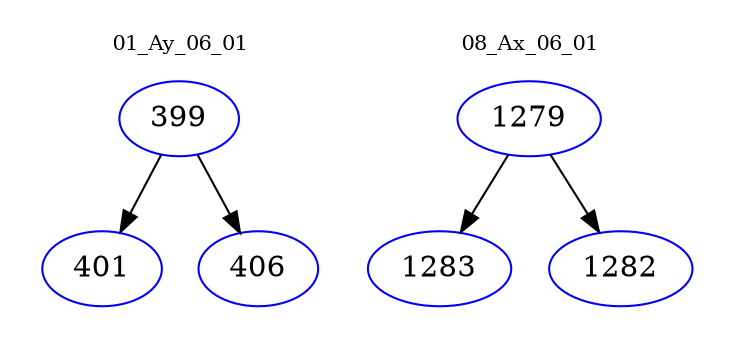 digraph{
subgraph cluster_0 {
color = white
label = "01_Ay_06_01";
fontsize=10;
T0_399 [label="399", color="blue"]
T0_399 -> T0_401 [color="black"]
T0_401 [label="401", color="blue"]
T0_399 -> T0_406 [color="black"]
T0_406 [label="406", color="blue"]
}
subgraph cluster_1 {
color = white
label = "08_Ax_06_01";
fontsize=10;
T1_1279 [label="1279", color="blue"]
T1_1279 -> T1_1283 [color="black"]
T1_1283 [label="1283", color="blue"]
T1_1279 -> T1_1282 [color="black"]
T1_1282 [label="1282", color="blue"]
}
}
